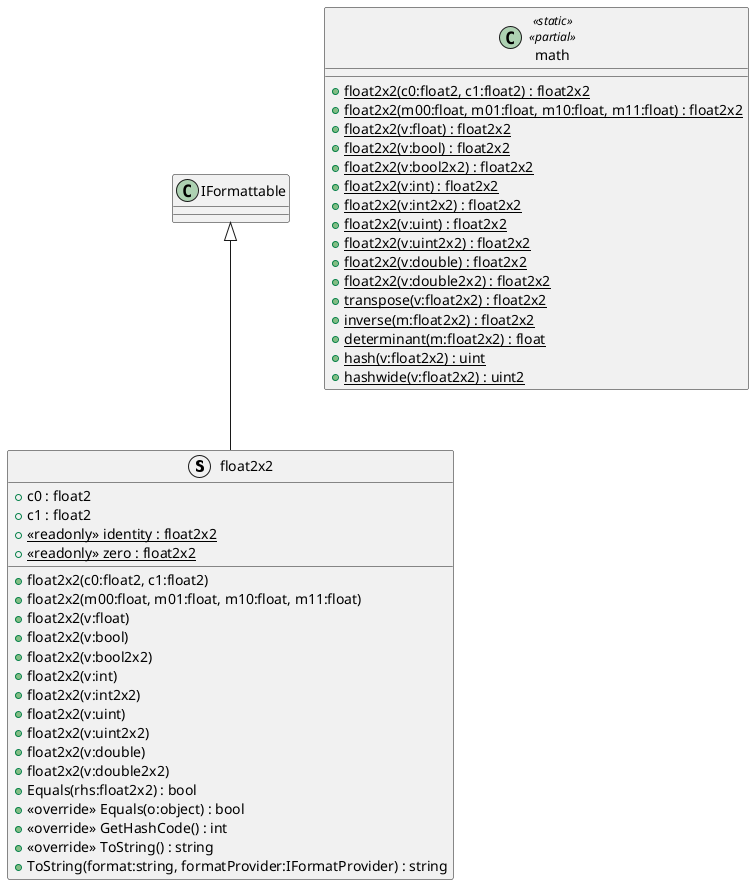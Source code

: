@startuml
struct float2x2 {
    + c0 : float2
    + c1 : float2
    + {static} <<readonly>> identity : float2x2
    + {static} <<readonly>> zero : float2x2
    + float2x2(c0:float2, c1:float2)
    + float2x2(m00:float, m01:float, m10:float, m11:float)
    + float2x2(v:float)
    + float2x2(v:bool)
    + float2x2(v:bool2x2)
    + float2x2(v:int)
    + float2x2(v:int2x2)
    + float2x2(v:uint)
    + float2x2(v:uint2x2)
    + float2x2(v:double)
    + float2x2(v:double2x2)
    + Equals(rhs:float2x2) : bool
    + <<override>> Equals(o:object) : bool
    + <<override>> GetHashCode() : int
    + <<override>> ToString() : string
    + ToString(format:string, formatProvider:IFormatProvider) : string
}
class math <<static>> <<partial>> {
    + {static} float2x2(c0:float2, c1:float2) : float2x2
    + {static} float2x2(m00:float, m01:float, m10:float, m11:float) : float2x2
    + {static} float2x2(v:float) : float2x2
    + {static} float2x2(v:bool) : float2x2
    + {static} float2x2(v:bool2x2) : float2x2
    + {static} float2x2(v:int) : float2x2
    + {static} float2x2(v:int2x2) : float2x2
    + {static} float2x2(v:uint) : float2x2
    + {static} float2x2(v:uint2x2) : float2x2
    + {static} float2x2(v:double) : float2x2
    + {static} float2x2(v:double2x2) : float2x2
    + {static} transpose(v:float2x2) : float2x2
    + {static} inverse(m:float2x2) : float2x2
    + {static} determinant(m:float2x2) : float
    + {static} hash(v:float2x2) : uint
    + {static} hashwide(v:float2x2) : uint2
}
IFormattable <|-- float2x2
@enduml
